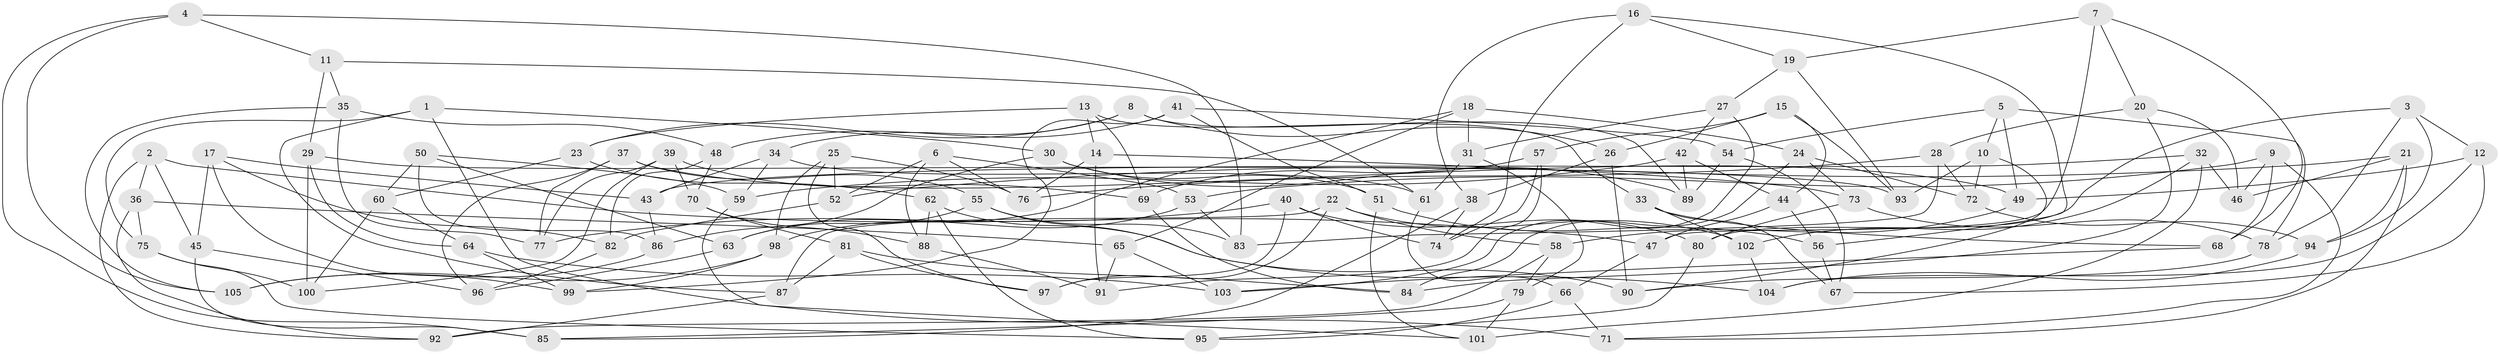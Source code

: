 // coarse degree distribution, {6: 0.4383561643835616, 4: 0.5616438356164384}
// Generated by graph-tools (version 1.1) at 2025/24/03/03/25 07:24:30]
// undirected, 105 vertices, 210 edges
graph export_dot {
graph [start="1"]
  node [color=gray90,style=filled];
  1;
  2;
  3;
  4;
  5;
  6;
  7;
  8;
  9;
  10;
  11;
  12;
  13;
  14;
  15;
  16;
  17;
  18;
  19;
  20;
  21;
  22;
  23;
  24;
  25;
  26;
  27;
  28;
  29;
  30;
  31;
  32;
  33;
  34;
  35;
  36;
  37;
  38;
  39;
  40;
  41;
  42;
  43;
  44;
  45;
  46;
  47;
  48;
  49;
  50;
  51;
  52;
  53;
  54;
  55;
  56;
  57;
  58;
  59;
  60;
  61;
  62;
  63;
  64;
  65;
  66;
  67;
  68;
  69;
  70;
  71;
  72;
  73;
  74;
  75;
  76;
  77;
  78;
  79;
  80;
  81;
  82;
  83;
  84;
  85;
  86;
  87;
  88;
  89;
  90;
  91;
  92;
  93;
  94;
  95;
  96;
  97;
  98;
  99;
  100;
  101;
  102;
  103;
  104;
  105;
  1 -- 87;
  1 -- 30;
  1 -- 75;
  1 -- 71;
  2 -- 92;
  2 -- 36;
  2 -- 47;
  2 -- 45;
  3 -- 94;
  3 -- 80;
  3 -- 12;
  3 -- 78;
  4 -- 105;
  4 -- 83;
  4 -- 85;
  4 -- 11;
  5 -- 78;
  5 -- 10;
  5 -- 49;
  5 -- 54;
  6 -- 76;
  6 -- 52;
  6 -- 53;
  6 -- 88;
  7 -- 68;
  7 -- 47;
  7 -- 20;
  7 -- 19;
  8 -- 23;
  8 -- 89;
  8 -- 34;
  8 -- 26;
  9 -- 53;
  9 -- 46;
  9 -- 71;
  9 -- 68;
  10 -- 93;
  10 -- 90;
  10 -- 72;
  11 -- 35;
  11 -- 61;
  11 -- 29;
  12 -- 67;
  12 -- 104;
  12 -- 49;
  13 -- 69;
  13 -- 33;
  13 -- 23;
  13 -- 14;
  14 -- 76;
  14 -- 91;
  14 -- 73;
  15 -- 44;
  15 -- 93;
  15 -- 26;
  15 -- 57;
  16 -- 38;
  16 -- 56;
  16 -- 19;
  16 -- 74;
  17 -- 45;
  17 -- 82;
  17 -- 43;
  17 -- 99;
  18 -- 31;
  18 -- 63;
  18 -- 65;
  18 -- 24;
  19 -- 93;
  19 -- 27;
  20 -- 28;
  20 -- 84;
  20 -- 46;
  21 -- 71;
  21 -- 46;
  21 -- 94;
  21 -- 52;
  22 -- 97;
  22 -- 58;
  22 -- 102;
  22 -- 87;
  23 -- 60;
  23 -- 62;
  24 -- 84;
  24 -- 72;
  24 -- 73;
  25 -- 76;
  25 -- 97;
  25 -- 98;
  25 -- 52;
  26 -- 38;
  26 -- 90;
  27 -- 103;
  27 -- 42;
  27 -- 31;
  28 -- 72;
  28 -- 76;
  28 -- 83;
  29 -- 64;
  29 -- 100;
  29 -- 93;
  30 -- 86;
  30 -- 51;
  30 -- 89;
  31 -- 79;
  31 -- 61;
  32 -- 46;
  32 -- 101;
  32 -- 102;
  32 -- 43;
  33 -- 67;
  33 -- 102;
  33 -- 68;
  34 -- 61;
  34 -- 59;
  34 -- 43;
  35 -- 48;
  35 -- 77;
  35 -- 105;
  36 -- 65;
  36 -- 92;
  36 -- 75;
  37 -- 49;
  37 -- 55;
  37 -- 96;
  37 -- 77;
  38 -- 85;
  38 -- 74;
  39 -- 70;
  39 -- 77;
  39 -- 69;
  39 -- 100;
  40 -- 74;
  40 -- 80;
  40 -- 77;
  40 -- 97;
  41 -- 54;
  41 -- 99;
  41 -- 51;
  41 -- 48;
  42 -- 59;
  42 -- 44;
  42 -- 89;
  43 -- 86;
  44 -- 56;
  44 -- 47;
  45 -- 85;
  45 -- 96;
  47 -- 66;
  48 -- 70;
  48 -- 82;
  49 -- 58;
  50 -- 59;
  50 -- 86;
  50 -- 63;
  50 -- 60;
  51 -- 101;
  51 -- 56;
  52 -- 82;
  53 -- 83;
  53 -- 98;
  54 -- 89;
  54 -- 67;
  55 -- 90;
  55 -- 83;
  55 -- 63;
  56 -- 67;
  57 -- 69;
  57 -- 74;
  57 -- 91;
  58 -- 79;
  58 -- 92;
  59 -- 101;
  60 -- 64;
  60 -- 100;
  61 -- 66;
  62 -- 88;
  62 -- 104;
  62 -- 95;
  63 -- 96;
  64 -- 99;
  64 -- 103;
  65 -- 103;
  65 -- 91;
  66 -- 95;
  66 -- 71;
  68 -- 103;
  69 -- 84;
  70 -- 88;
  70 -- 81;
  72 -- 94;
  73 -- 78;
  73 -- 80;
  75 -- 100;
  75 -- 95;
  78 -- 90;
  79 -- 85;
  79 -- 101;
  80 -- 95;
  81 -- 97;
  81 -- 87;
  81 -- 84;
  82 -- 96;
  86 -- 105;
  87 -- 92;
  88 -- 91;
  94 -- 104;
  98 -- 99;
  98 -- 105;
  102 -- 104;
}
